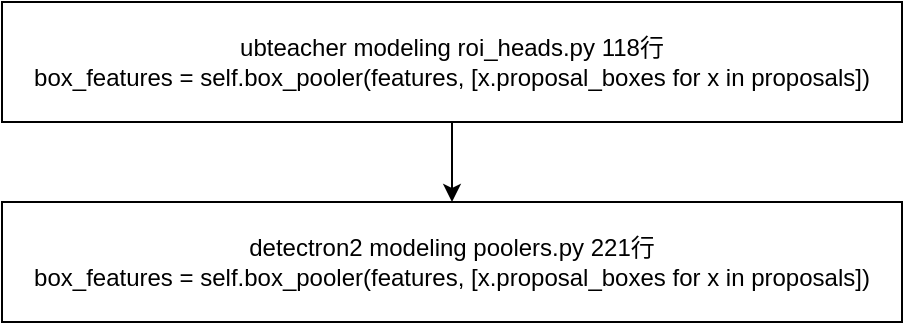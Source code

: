 <mxfile version="20.1.4" type="github">
  <diagram id="Jw3EdMG5oFBLl5G7wRar" name="第 1 页">
    <mxGraphModel dx="1185" dy="635" grid="1" gridSize="10" guides="1" tooltips="1" connect="1" arrows="1" fold="1" page="1" pageScale="1" pageWidth="1200" pageHeight="1920" math="0" shadow="0">
      <root>
        <mxCell id="0" />
        <mxCell id="1" parent="0" />
        <mxCell id="pEkOY42yFZqLWtjxREkR-3" value="" style="edgeStyle=orthogonalEdgeStyle;rounded=0;orthogonalLoop=1;jettySize=auto;html=1;" edge="1" parent="1" source="pEkOY42yFZqLWtjxREkR-1" target="pEkOY42yFZqLWtjxREkR-2">
          <mxGeometry relative="1" as="geometry" />
        </mxCell>
        <mxCell id="pEkOY42yFZqLWtjxREkR-1" value="ubteacher modeling roi_heads.py 118行&lt;br&gt;box_features = self.box_pooler(features, [x.proposal_boxes for x in proposals])" style="rounded=0;whiteSpace=wrap;html=1;" vertex="1" parent="1">
          <mxGeometry x="180" y="120" width="450" height="60" as="geometry" />
        </mxCell>
        <mxCell id="pEkOY42yFZqLWtjxREkR-2" value="detectron2 modeling poolers.py 221行&lt;br&gt;box_features = self.box_pooler(features, [x.proposal_boxes for x in proposals])" style="rounded=0;whiteSpace=wrap;html=1;" vertex="1" parent="1">
          <mxGeometry x="180" y="220" width="450" height="60" as="geometry" />
        </mxCell>
      </root>
    </mxGraphModel>
  </diagram>
</mxfile>
